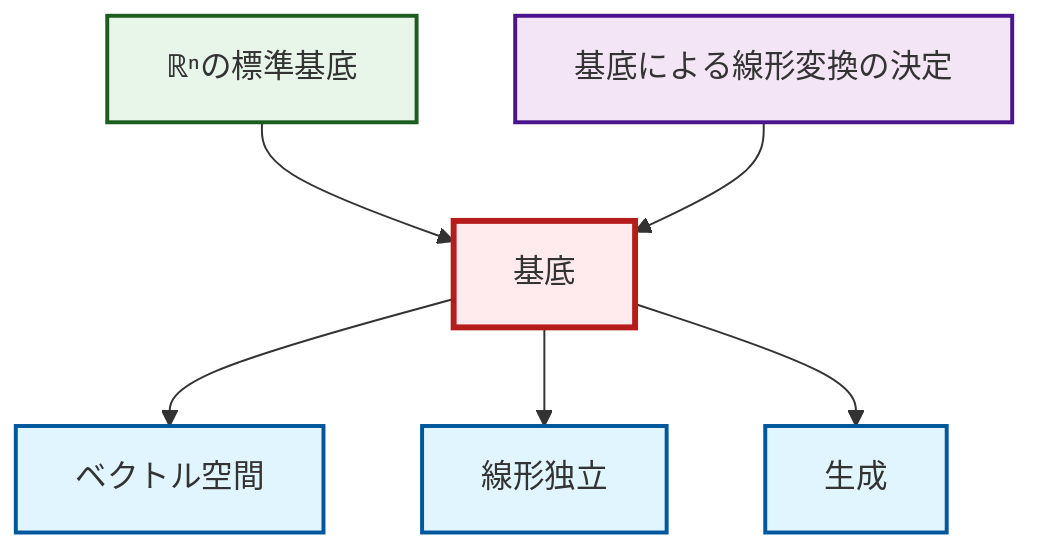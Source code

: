 graph TD
    classDef definition fill:#e1f5fe,stroke:#01579b,stroke-width:2px
    classDef theorem fill:#f3e5f5,stroke:#4a148c,stroke-width:2px
    classDef axiom fill:#fff3e0,stroke:#e65100,stroke-width:2px
    classDef example fill:#e8f5e9,stroke:#1b5e20,stroke-width:2px
    classDef current fill:#ffebee,stroke:#b71c1c,stroke-width:3px
    def-linear-independence["線形独立"]:::definition
    thm-linear-transformation-basis["基底による線形変換の決定"]:::theorem
    ex-standard-basis-rn["ℝⁿの標準基底"]:::example
    def-basis["基底"]:::definition
    def-span["生成"]:::definition
    def-vector-space["ベクトル空間"]:::definition
    ex-standard-basis-rn --> def-basis
    def-basis --> def-vector-space
    thm-linear-transformation-basis --> def-basis
    def-basis --> def-linear-independence
    def-basis --> def-span
    class def-basis current